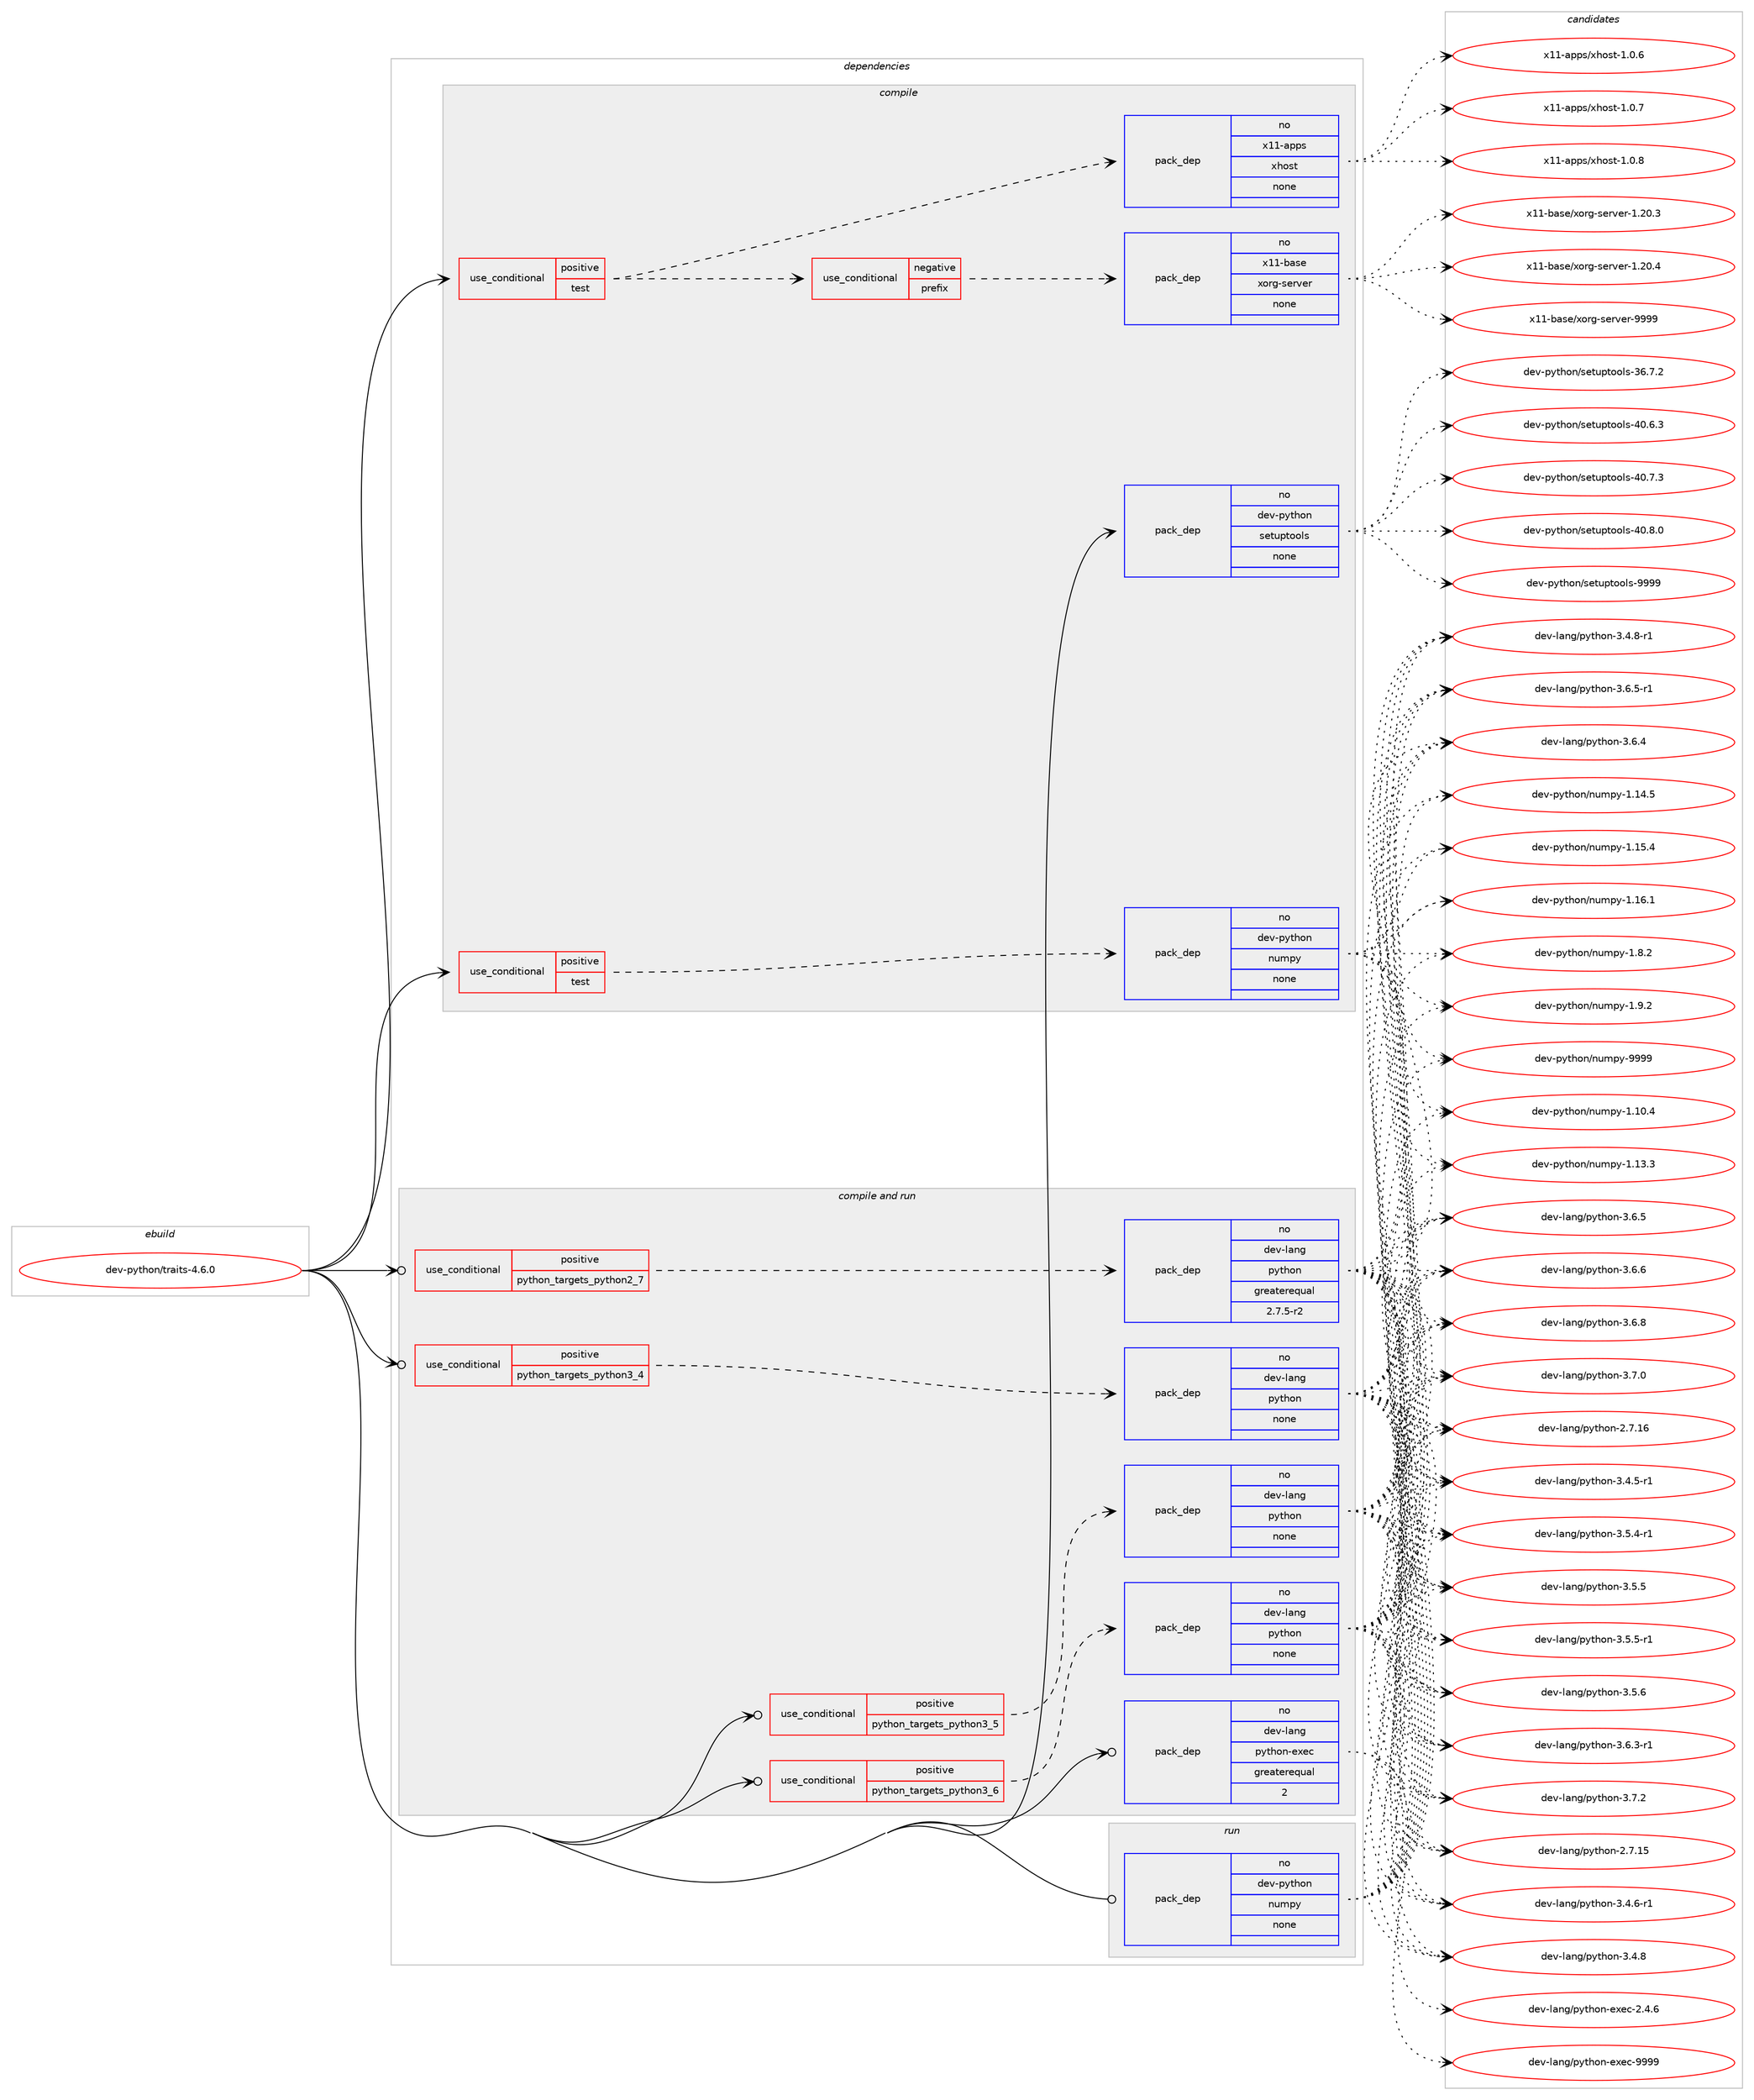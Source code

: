 digraph prolog {

# *************
# Graph options
# *************

newrank=true;
concentrate=true;
compound=true;
graph [rankdir=LR,fontname=Helvetica,fontsize=10,ranksep=1.5];#, ranksep=2.5, nodesep=0.2];
edge  [arrowhead=vee];
node  [fontname=Helvetica,fontsize=10];

# **********
# The ebuild
# **********

subgraph cluster_leftcol {
color=gray;
rank=same;
label=<<i>ebuild</i>>;
id [label="dev-python/traits-4.6.0", color=red, width=4, href="../dev-python/traits-4.6.0.svg"];
}

# ****************
# The dependencies
# ****************

subgraph cluster_midcol {
color=gray;
label=<<i>dependencies</i>>;
subgraph cluster_compile {
fillcolor="#eeeeee";
style=filled;
label=<<i>compile</i>>;
subgraph cond385930 {
dependency1445121 [label=<<TABLE BORDER="0" CELLBORDER="1" CELLSPACING="0" CELLPADDING="4"><TR><TD ROWSPAN="3" CELLPADDING="10">use_conditional</TD></TR><TR><TD>positive</TD></TR><TR><TD>test</TD></TR></TABLE>>, shape=none, color=red];
subgraph cond385931 {
dependency1445122 [label=<<TABLE BORDER="0" CELLBORDER="1" CELLSPACING="0" CELLPADDING="4"><TR><TD ROWSPAN="3" CELLPADDING="10">use_conditional</TD></TR><TR><TD>negative</TD></TR><TR><TD>prefix</TD></TR></TABLE>>, shape=none, color=red];
subgraph pack1035828 {
dependency1445123 [label=<<TABLE BORDER="0" CELLBORDER="1" CELLSPACING="0" CELLPADDING="4" WIDTH="220"><TR><TD ROWSPAN="6" CELLPADDING="30">pack_dep</TD></TR><TR><TD WIDTH="110">no</TD></TR><TR><TD>x11-base</TD></TR><TR><TD>xorg-server</TD></TR><TR><TD>none</TD></TR><TR><TD></TD></TR></TABLE>>, shape=none, color=blue];
}
dependency1445122:e -> dependency1445123:w [weight=20,style="dashed",arrowhead="vee"];
}
dependency1445121:e -> dependency1445122:w [weight=20,style="dashed",arrowhead="vee"];
subgraph pack1035829 {
dependency1445124 [label=<<TABLE BORDER="0" CELLBORDER="1" CELLSPACING="0" CELLPADDING="4" WIDTH="220"><TR><TD ROWSPAN="6" CELLPADDING="30">pack_dep</TD></TR><TR><TD WIDTH="110">no</TD></TR><TR><TD>x11-apps</TD></TR><TR><TD>xhost</TD></TR><TR><TD>none</TD></TR><TR><TD></TD></TR></TABLE>>, shape=none, color=blue];
}
dependency1445121:e -> dependency1445124:w [weight=20,style="dashed",arrowhead="vee"];
}
id:e -> dependency1445121:w [weight=20,style="solid",arrowhead="vee"];
subgraph cond385932 {
dependency1445125 [label=<<TABLE BORDER="0" CELLBORDER="1" CELLSPACING="0" CELLPADDING="4"><TR><TD ROWSPAN="3" CELLPADDING="10">use_conditional</TD></TR><TR><TD>positive</TD></TR><TR><TD>test</TD></TR></TABLE>>, shape=none, color=red];
subgraph pack1035830 {
dependency1445126 [label=<<TABLE BORDER="0" CELLBORDER="1" CELLSPACING="0" CELLPADDING="4" WIDTH="220"><TR><TD ROWSPAN="6" CELLPADDING="30">pack_dep</TD></TR><TR><TD WIDTH="110">no</TD></TR><TR><TD>dev-python</TD></TR><TR><TD>numpy</TD></TR><TR><TD>none</TD></TR><TR><TD></TD></TR></TABLE>>, shape=none, color=blue];
}
dependency1445125:e -> dependency1445126:w [weight=20,style="dashed",arrowhead="vee"];
}
id:e -> dependency1445125:w [weight=20,style="solid",arrowhead="vee"];
subgraph pack1035831 {
dependency1445127 [label=<<TABLE BORDER="0" CELLBORDER="1" CELLSPACING="0" CELLPADDING="4" WIDTH="220"><TR><TD ROWSPAN="6" CELLPADDING="30">pack_dep</TD></TR><TR><TD WIDTH="110">no</TD></TR><TR><TD>dev-python</TD></TR><TR><TD>setuptools</TD></TR><TR><TD>none</TD></TR><TR><TD></TD></TR></TABLE>>, shape=none, color=blue];
}
id:e -> dependency1445127:w [weight=20,style="solid",arrowhead="vee"];
}
subgraph cluster_compileandrun {
fillcolor="#eeeeee";
style=filled;
label=<<i>compile and run</i>>;
subgraph cond385933 {
dependency1445128 [label=<<TABLE BORDER="0" CELLBORDER="1" CELLSPACING="0" CELLPADDING="4"><TR><TD ROWSPAN="3" CELLPADDING="10">use_conditional</TD></TR><TR><TD>positive</TD></TR><TR><TD>python_targets_python2_7</TD></TR></TABLE>>, shape=none, color=red];
subgraph pack1035832 {
dependency1445129 [label=<<TABLE BORDER="0" CELLBORDER="1" CELLSPACING="0" CELLPADDING="4" WIDTH="220"><TR><TD ROWSPAN="6" CELLPADDING="30">pack_dep</TD></TR><TR><TD WIDTH="110">no</TD></TR><TR><TD>dev-lang</TD></TR><TR><TD>python</TD></TR><TR><TD>greaterequal</TD></TR><TR><TD>2.7.5-r2</TD></TR></TABLE>>, shape=none, color=blue];
}
dependency1445128:e -> dependency1445129:w [weight=20,style="dashed",arrowhead="vee"];
}
id:e -> dependency1445128:w [weight=20,style="solid",arrowhead="odotvee"];
subgraph cond385934 {
dependency1445130 [label=<<TABLE BORDER="0" CELLBORDER="1" CELLSPACING="0" CELLPADDING="4"><TR><TD ROWSPAN="3" CELLPADDING="10">use_conditional</TD></TR><TR><TD>positive</TD></TR><TR><TD>python_targets_python3_4</TD></TR></TABLE>>, shape=none, color=red];
subgraph pack1035833 {
dependency1445131 [label=<<TABLE BORDER="0" CELLBORDER="1" CELLSPACING="0" CELLPADDING="4" WIDTH="220"><TR><TD ROWSPAN="6" CELLPADDING="30">pack_dep</TD></TR><TR><TD WIDTH="110">no</TD></TR><TR><TD>dev-lang</TD></TR><TR><TD>python</TD></TR><TR><TD>none</TD></TR><TR><TD></TD></TR></TABLE>>, shape=none, color=blue];
}
dependency1445130:e -> dependency1445131:w [weight=20,style="dashed",arrowhead="vee"];
}
id:e -> dependency1445130:w [weight=20,style="solid",arrowhead="odotvee"];
subgraph cond385935 {
dependency1445132 [label=<<TABLE BORDER="0" CELLBORDER="1" CELLSPACING="0" CELLPADDING="4"><TR><TD ROWSPAN="3" CELLPADDING="10">use_conditional</TD></TR><TR><TD>positive</TD></TR><TR><TD>python_targets_python3_5</TD></TR></TABLE>>, shape=none, color=red];
subgraph pack1035834 {
dependency1445133 [label=<<TABLE BORDER="0" CELLBORDER="1" CELLSPACING="0" CELLPADDING="4" WIDTH="220"><TR><TD ROWSPAN="6" CELLPADDING="30">pack_dep</TD></TR><TR><TD WIDTH="110">no</TD></TR><TR><TD>dev-lang</TD></TR><TR><TD>python</TD></TR><TR><TD>none</TD></TR><TR><TD></TD></TR></TABLE>>, shape=none, color=blue];
}
dependency1445132:e -> dependency1445133:w [weight=20,style="dashed",arrowhead="vee"];
}
id:e -> dependency1445132:w [weight=20,style="solid",arrowhead="odotvee"];
subgraph cond385936 {
dependency1445134 [label=<<TABLE BORDER="0" CELLBORDER="1" CELLSPACING="0" CELLPADDING="4"><TR><TD ROWSPAN="3" CELLPADDING="10">use_conditional</TD></TR><TR><TD>positive</TD></TR><TR><TD>python_targets_python3_6</TD></TR></TABLE>>, shape=none, color=red];
subgraph pack1035835 {
dependency1445135 [label=<<TABLE BORDER="0" CELLBORDER="1" CELLSPACING="0" CELLPADDING="4" WIDTH="220"><TR><TD ROWSPAN="6" CELLPADDING="30">pack_dep</TD></TR><TR><TD WIDTH="110">no</TD></TR><TR><TD>dev-lang</TD></TR><TR><TD>python</TD></TR><TR><TD>none</TD></TR><TR><TD></TD></TR></TABLE>>, shape=none, color=blue];
}
dependency1445134:e -> dependency1445135:w [weight=20,style="dashed",arrowhead="vee"];
}
id:e -> dependency1445134:w [weight=20,style="solid",arrowhead="odotvee"];
subgraph pack1035836 {
dependency1445136 [label=<<TABLE BORDER="0" CELLBORDER="1" CELLSPACING="0" CELLPADDING="4" WIDTH="220"><TR><TD ROWSPAN="6" CELLPADDING="30">pack_dep</TD></TR><TR><TD WIDTH="110">no</TD></TR><TR><TD>dev-lang</TD></TR><TR><TD>python-exec</TD></TR><TR><TD>greaterequal</TD></TR><TR><TD>2</TD></TR></TABLE>>, shape=none, color=blue];
}
id:e -> dependency1445136:w [weight=20,style="solid",arrowhead="odotvee"];
}
subgraph cluster_run {
fillcolor="#eeeeee";
style=filled;
label=<<i>run</i>>;
subgraph pack1035837 {
dependency1445137 [label=<<TABLE BORDER="0" CELLBORDER="1" CELLSPACING="0" CELLPADDING="4" WIDTH="220"><TR><TD ROWSPAN="6" CELLPADDING="30">pack_dep</TD></TR><TR><TD WIDTH="110">no</TD></TR><TR><TD>dev-python</TD></TR><TR><TD>numpy</TD></TR><TR><TD>none</TD></TR><TR><TD></TD></TR></TABLE>>, shape=none, color=blue];
}
id:e -> dependency1445137:w [weight=20,style="solid",arrowhead="odot"];
}
}

# **************
# The candidates
# **************

subgraph cluster_choices {
rank=same;
color=gray;
label=<<i>candidates</i>>;

subgraph choice1035828 {
color=black;
nodesep=1;
choice1204949459897115101471201111141034511510111411810111445494650484651 [label="x11-base/xorg-server-1.20.3", color=red, width=4,href="../x11-base/xorg-server-1.20.3.svg"];
choice1204949459897115101471201111141034511510111411810111445494650484652 [label="x11-base/xorg-server-1.20.4", color=red, width=4,href="../x11-base/xorg-server-1.20.4.svg"];
choice120494945989711510147120111114103451151011141181011144557575757 [label="x11-base/xorg-server-9999", color=red, width=4,href="../x11-base/xorg-server-9999.svg"];
dependency1445123:e -> choice1204949459897115101471201111141034511510111411810111445494650484651:w [style=dotted,weight="100"];
dependency1445123:e -> choice1204949459897115101471201111141034511510111411810111445494650484652:w [style=dotted,weight="100"];
dependency1445123:e -> choice120494945989711510147120111114103451151011141181011144557575757:w [style=dotted,weight="100"];
}
subgraph choice1035829 {
color=black;
nodesep=1;
choice1204949459711211211547120104111115116454946484654 [label="x11-apps/xhost-1.0.6", color=red, width=4,href="../x11-apps/xhost-1.0.6.svg"];
choice1204949459711211211547120104111115116454946484655 [label="x11-apps/xhost-1.0.7", color=red, width=4,href="../x11-apps/xhost-1.0.7.svg"];
choice1204949459711211211547120104111115116454946484656 [label="x11-apps/xhost-1.0.8", color=red, width=4,href="../x11-apps/xhost-1.0.8.svg"];
dependency1445124:e -> choice1204949459711211211547120104111115116454946484654:w [style=dotted,weight="100"];
dependency1445124:e -> choice1204949459711211211547120104111115116454946484655:w [style=dotted,weight="100"];
dependency1445124:e -> choice1204949459711211211547120104111115116454946484656:w [style=dotted,weight="100"];
}
subgraph choice1035830 {
color=black;
nodesep=1;
choice100101118451121211161041111104711011710911212145494649484652 [label="dev-python/numpy-1.10.4", color=red, width=4,href="../dev-python/numpy-1.10.4.svg"];
choice100101118451121211161041111104711011710911212145494649514651 [label="dev-python/numpy-1.13.3", color=red, width=4,href="../dev-python/numpy-1.13.3.svg"];
choice100101118451121211161041111104711011710911212145494649524653 [label="dev-python/numpy-1.14.5", color=red, width=4,href="../dev-python/numpy-1.14.5.svg"];
choice100101118451121211161041111104711011710911212145494649534652 [label="dev-python/numpy-1.15.4", color=red, width=4,href="../dev-python/numpy-1.15.4.svg"];
choice100101118451121211161041111104711011710911212145494649544649 [label="dev-python/numpy-1.16.1", color=red, width=4,href="../dev-python/numpy-1.16.1.svg"];
choice1001011184511212111610411111047110117109112121454946564650 [label="dev-python/numpy-1.8.2", color=red, width=4,href="../dev-python/numpy-1.8.2.svg"];
choice1001011184511212111610411111047110117109112121454946574650 [label="dev-python/numpy-1.9.2", color=red, width=4,href="../dev-python/numpy-1.9.2.svg"];
choice10010111845112121116104111110471101171091121214557575757 [label="dev-python/numpy-9999", color=red, width=4,href="../dev-python/numpy-9999.svg"];
dependency1445126:e -> choice100101118451121211161041111104711011710911212145494649484652:w [style=dotted,weight="100"];
dependency1445126:e -> choice100101118451121211161041111104711011710911212145494649514651:w [style=dotted,weight="100"];
dependency1445126:e -> choice100101118451121211161041111104711011710911212145494649524653:w [style=dotted,weight="100"];
dependency1445126:e -> choice100101118451121211161041111104711011710911212145494649534652:w [style=dotted,weight="100"];
dependency1445126:e -> choice100101118451121211161041111104711011710911212145494649544649:w [style=dotted,weight="100"];
dependency1445126:e -> choice1001011184511212111610411111047110117109112121454946564650:w [style=dotted,weight="100"];
dependency1445126:e -> choice1001011184511212111610411111047110117109112121454946574650:w [style=dotted,weight="100"];
dependency1445126:e -> choice10010111845112121116104111110471101171091121214557575757:w [style=dotted,weight="100"];
}
subgraph choice1035831 {
color=black;
nodesep=1;
choice100101118451121211161041111104711510111611711211611111110811545515446554650 [label="dev-python/setuptools-36.7.2", color=red, width=4,href="../dev-python/setuptools-36.7.2.svg"];
choice100101118451121211161041111104711510111611711211611111110811545524846544651 [label="dev-python/setuptools-40.6.3", color=red, width=4,href="../dev-python/setuptools-40.6.3.svg"];
choice100101118451121211161041111104711510111611711211611111110811545524846554651 [label="dev-python/setuptools-40.7.3", color=red, width=4,href="../dev-python/setuptools-40.7.3.svg"];
choice100101118451121211161041111104711510111611711211611111110811545524846564648 [label="dev-python/setuptools-40.8.0", color=red, width=4,href="../dev-python/setuptools-40.8.0.svg"];
choice10010111845112121116104111110471151011161171121161111111081154557575757 [label="dev-python/setuptools-9999", color=red, width=4,href="../dev-python/setuptools-9999.svg"];
dependency1445127:e -> choice100101118451121211161041111104711510111611711211611111110811545515446554650:w [style=dotted,weight="100"];
dependency1445127:e -> choice100101118451121211161041111104711510111611711211611111110811545524846544651:w [style=dotted,weight="100"];
dependency1445127:e -> choice100101118451121211161041111104711510111611711211611111110811545524846554651:w [style=dotted,weight="100"];
dependency1445127:e -> choice100101118451121211161041111104711510111611711211611111110811545524846564648:w [style=dotted,weight="100"];
dependency1445127:e -> choice10010111845112121116104111110471151011161171121161111111081154557575757:w [style=dotted,weight="100"];
}
subgraph choice1035832 {
color=black;
nodesep=1;
choice10010111845108971101034711212111610411111045504655464953 [label="dev-lang/python-2.7.15", color=red, width=4,href="../dev-lang/python-2.7.15.svg"];
choice10010111845108971101034711212111610411111045504655464954 [label="dev-lang/python-2.7.16", color=red, width=4,href="../dev-lang/python-2.7.16.svg"];
choice1001011184510897110103471121211161041111104551465246534511449 [label="dev-lang/python-3.4.5-r1", color=red, width=4,href="../dev-lang/python-3.4.5-r1.svg"];
choice1001011184510897110103471121211161041111104551465246544511449 [label="dev-lang/python-3.4.6-r1", color=red, width=4,href="../dev-lang/python-3.4.6-r1.svg"];
choice100101118451089711010347112121116104111110455146524656 [label="dev-lang/python-3.4.8", color=red, width=4,href="../dev-lang/python-3.4.8.svg"];
choice1001011184510897110103471121211161041111104551465246564511449 [label="dev-lang/python-3.4.8-r1", color=red, width=4,href="../dev-lang/python-3.4.8-r1.svg"];
choice1001011184510897110103471121211161041111104551465346524511449 [label="dev-lang/python-3.5.4-r1", color=red, width=4,href="../dev-lang/python-3.5.4-r1.svg"];
choice100101118451089711010347112121116104111110455146534653 [label="dev-lang/python-3.5.5", color=red, width=4,href="../dev-lang/python-3.5.5.svg"];
choice1001011184510897110103471121211161041111104551465346534511449 [label="dev-lang/python-3.5.5-r1", color=red, width=4,href="../dev-lang/python-3.5.5-r1.svg"];
choice100101118451089711010347112121116104111110455146534654 [label="dev-lang/python-3.5.6", color=red, width=4,href="../dev-lang/python-3.5.6.svg"];
choice1001011184510897110103471121211161041111104551465446514511449 [label="dev-lang/python-3.6.3-r1", color=red, width=4,href="../dev-lang/python-3.6.3-r1.svg"];
choice100101118451089711010347112121116104111110455146544652 [label="dev-lang/python-3.6.4", color=red, width=4,href="../dev-lang/python-3.6.4.svg"];
choice100101118451089711010347112121116104111110455146544653 [label="dev-lang/python-3.6.5", color=red, width=4,href="../dev-lang/python-3.6.5.svg"];
choice1001011184510897110103471121211161041111104551465446534511449 [label="dev-lang/python-3.6.5-r1", color=red, width=4,href="../dev-lang/python-3.6.5-r1.svg"];
choice100101118451089711010347112121116104111110455146544654 [label="dev-lang/python-3.6.6", color=red, width=4,href="../dev-lang/python-3.6.6.svg"];
choice100101118451089711010347112121116104111110455146544656 [label="dev-lang/python-3.6.8", color=red, width=4,href="../dev-lang/python-3.6.8.svg"];
choice100101118451089711010347112121116104111110455146554648 [label="dev-lang/python-3.7.0", color=red, width=4,href="../dev-lang/python-3.7.0.svg"];
choice100101118451089711010347112121116104111110455146554650 [label="dev-lang/python-3.7.2", color=red, width=4,href="../dev-lang/python-3.7.2.svg"];
dependency1445129:e -> choice10010111845108971101034711212111610411111045504655464953:w [style=dotted,weight="100"];
dependency1445129:e -> choice10010111845108971101034711212111610411111045504655464954:w [style=dotted,weight="100"];
dependency1445129:e -> choice1001011184510897110103471121211161041111104551465246534511449:w [style=dotted,weight="100"];
dependency1445129:e -> choice1001011184510897110103471121211161041111104551465246544511449:w [style=dotted,weight="100"];
dependency1445129:e -> choice100101118451089711010347112121116104111110455146524656:w [style=dotted,weight="100"];
dependency1445129:e -> choice1001011184510897110103471121211161041111104551465246564511449:w [style=dotted,weight="100"];
dependency1445129:e -> choice1001011184510897110103471121211161041111104551465346524511449:w [style=dotted,weight="100"];
dependency1445129:e -> choice100101118451089711010347112121116104111110455146534653:w [style=dotted,weight="100"];
dependency1445129:e -> choice1001011184510897110103471121211161041111104551465346534511449:w [style=dotted,weight="100"];
dependency1445129:e -> choice100101118451089711010347112121116104111110455146534654:w [style=dotted,weight="100"];
dependency1445129:e -> choice1001011184510897110103471121211161041111104551465446514511449:w [style=dotted,weight="100"];
dependency1445129:e -> choice100101118451089711010347112121116104111110455146544652:w [style=dotted,weight="100"];
dependency1445129:e -> choice100101118451089711010347112121116104111110455146544653:w [style=dotted,weight="100"];
dependency1445129:e -> choice1001011184510897110103471121211161041111104551465446534511449:w [style=dotted,weight="100"];
dependency1445129:e -> choice100101118451089711010347112121116104111110455146544654:w [style=dotted,weight="100"];
dependency1445129:e -> choice100101118451089711010347112121116104111110455146544656:w [style=dotted,weight="100"];
dependency1445129:e -> choice100101118451089711010347112121116104111110455146554648:w [style=dotted,weight="100"];
dependency1445129:e -> choice100101118451089711010347112121116104111110455146554650:w [style=dotted,weight="100"];
}
subgraph choice1035833 {
color=black;
nodesep=1;
choice10010111845108971101034711212111610411111045504655464953 [label="dev-lang/python-2.7.15", color=red, width=4,href="../dev-lang/python-2.7.15.svg"];
choice10010111845108971101034711212111610411111045504655464954 [label="dev-lang/python-2.7.16", color=red, width=4,href="../dev-lang/python-2.7.16.svg"];
choice1001011184510897110103471121211161041111104551465246534511449 [label="dev-lang/python-3.4.5-r1", color=red, width=4,href="../dev-lang/python-3.4.5-r1.svg"];
choice1001011184510897110103471121211161041111104551465246544511449 [label="dev-lang/python-3.4.6-r1", color=red, width=4,href="../dev-lang/python-3.4.6-r1.svg"];
choice100101118451089711010347112121116104111110455146524656 [label="dev-lang/python-3.4.8", color=red, width=4,href="../dev-lang/python-3.4.8.svg"];
choice1001011184510897110103471121211161041111104551465246564511449 [label="dev-lang/python-3.4.8-r1", color=red, width=4,href="../dev-lang/python-3.4.8-r1.svg"];
choice1001011184510897110103471121211161041111104551465346524511449 [label="dev-lang/python-3.5.4-r1", color=red, width=4,href="../dev-lang/python-3.5.4-r1.svg"];
choice100101118451089711010347112121116104111110455146534653 [label="dev-lang/python-3.5.5", color=red, width=4,href="../dev-lang/python-3.5.5.svg"];
choice1001011184510897110103471121211161041111104551465346534511449 [label="dev-lang/python-3.5.5-r1", color=red, width=4,href="../dev-lang/python-3.5.5-r1.svg"];
choice100101118451089711010347112121116104111110455146534654 [label="dev-lang/python-3.5.6", color=red, width=4,href="../dev-lang/python-3.5.6.svg"];
choice1001011184510897110103471121211161041111104551465446514511449 [label="dev-lang/python-3.6.3-r1", color=red, width=4,href="../dev-lang/python-3.6.3-r1.svg"];
choice100101118451089711010347112121116104111110455146544652 [label="dev-lang/python-3.6.4", color=red, width=4,href="../dev-lang/python-3.6.4.svg"];
choice100101118451089711010347112121116104111110455146544653 [label="dev-lang/python-3.6.5", color=red, width=4,href="../dev-lang/python-3.6.5.svg"];
choice1001011184510897110103471121211161041111104551465446534511449 [label="dev-lang/python-3.6.5-r1", color=red, width=4,href="../dev-lang/python-3.6.5-r1.svg"];
choice100101118451089711010347112121116104111110455146544654 [label="dev-lang/python-3.6.6", color=red, width=4,href="../dev-lang/python-3.6.6.svg"];
choice100101118451089711010347112121116104111110455146544656 [label="dev-lang/python-3.6.8", color=red, width=4,href="../dev-lang/python-3.6.8.svg"];
choice100101118451089711010347112121116104111110455146554648 [label="dev-lang/python-3.7.0", color=red, width=4,href="../dev-lang/python-3.7.0.svg"];
choice100101118451089711010347112121116104111110455146554650 [label="dev-lang/python-3.7.2", color=red, width=4,href="../dev-lang/python-3.7.2.svg"];
dependency1445131:e -> choice10010111845108971101034711212111610411111045504655464953:w [style=dotted,weight="100"];
dependency1445131:e -> choice10010111845108971101034711212111610411111045504655464954:w [style=dotted,weight="100"];
dependency1445131:e -> choice1001011184510897110103471121211161041111104551465246534511449:w [style=dotted,weight="100"];
dependency1445131:e -> choice1001011184510897110103471121211161041111104551465246544511449:w [style=dotted,weight="100"];
dependency1445131:e -> choice100101118451089711010347112121116104111110455146524656:w [style=dotted,weight="100"];
dependency1445131:e -> choice1001011184510897110103471121211161041111104551465246564511449:w [style=dotted,weight="100"];
dependency1445131:e -> choice1001011184510897110103471121211161041111104551465346524511449:w [style=dotted,weight="100"];
dependency1445131:e -> choice100101118451089711010347112121116104111110455146534653:w [style=dotted,weight="100"];
dependency1445131:e -> choice1001011184510897110103471121211161041111104551465346534511449:w [style=dotted,weight="100"];
dependency1445131:e -> choice100101118451089711010347112121116104111110455146534654:w [style=dotted,weight="100"];
dependency1445131:e -> choice1001011184510897110103471121211161041111104551465446514511449:w [style=dotted,weight="100"];
dependency1445131:e -> choice100101118451089711010347112121116104111110455146544652:w [style=dotted,weight="100"];
dependency1445131:e -> choice100101118451089711010347112121116104111110455146544653:w [style=dotted,weight="100"];
dependency1445131:e -> choice1001011184510897110103471121211161041111104551465446534511449:w [style=dotted,weight="100"];
dependency1445131:e -> choice100101118451089711010347112121116104111110455146544654:w [style=dotted,weight="100"];
dependency1445131:e -> choice100101118451089711010347112121116104111110455146544656:w [style=dotted,weight="100"];
dependency1445131:e -> choice100101118451089711010347112121116104111110455146554648:w [style=dotted,weight="100"];
dependency1445131:e -> choice100101118451089711010347112121116104111110455146554650:w [style=dotted,weight="100"];
}
subgraph choice1035834 {
color=black;
nodesep=1;
choice10010111845108971101034711212111610411111045504655464953 [label="dev-lang/python-2.7.15", color=red, width=4,href="../dev-lang/python-2.7.15.svg"];
choice10010111845108971101034711212111610411111045504655464954 [label="dev-lang/python-2.7.16", color=red, width=4,href="../dev-lang/python-2.7.16.svg"];
choice1001011184510897110103471121211161041111104551465246534511449 [label="dev-lang/python-3.4.5-r1", color=red, width=4,href="../dev-lang/python-3.4.5-r1.svg"];
choice1001011184510897110103471121211161041111104551465246544511449 [label="dev-lang/python-3.4.6-r1", color=red, width=4,href="../dev-lang/python-3.4.6-r1.svg"];
choice100101118451089711010347112121116104111110455146524656 [label="dev-lang/python-3.4.8", color=red, width=4,href="../dev-lang/python-3.4.8.svg"];
choice1001011184510897110103471121211161041111104551465246564511449 [label="dev-lang/python-3.4.8-r1", color=red, width=4,href="../dev-lang/python-3.4.8-r1.svg"];
choice1001011184510897110103471121211161041111104551465346524511449 [label="dev-lang/python-3.5.4-r1", color=red, width=4,href="../dev-lang/python-3.5.4-r1.svg"];
choice100101118451089711010347112121116104111110455146534653 [label="dev-lang/python-3.5.5", color=red, width=4,href="../dev-lang/python-3.5.5.svg"];
choice1001011184510897110103471121211161041111104551465346534511449 [label="dev-lang/python-3.5.5-r1", color=red, width=4,href="../dev-lang/python-3.5.5-r1.svg"];
choice100101118451089711010347112121116104111110455146534654 [label="dev-lang/python-3.5.6", color=red, width=4,href="../dev-lang/python-3.5.6.svg"];
choice1001011184510897110103471121211161041111104551465446514511449 [label="dev-lang/python-3.6.3-r1", color=red, width=4,href="../dev-lang/python-3.6.3-r1.svg"];
choice100101118451089711010347112121116104111110455146544652 [label="dev-lang/python-3.6.4", color=red, width=4,href="../dev-lang/python-3.6.4.svg"];
choice100101118451089711010347112121116104111110455146544653 [label="dev-lang/python-3.6.5", color=red, width=4,href="../dev-lang/python-3.6.5.svg"];
choice1001011184510897110103471121211161041111104551465446534511449 [label="dev-lang/python-3.6.5-r1", color=red, width=4,href="../dev-lang/python-3.6.5-r1.svg"];
choice100101118451089711010347112121116104111110455146544654 [label="dev-lang/python-3.6.6", color=red, width=4,href="../dev-lang/python-3.6.6.svg"];
choice100101118451089711010347112121116104111110455146544656 [label="dev-lang/python-3.6.8", color=red, width=4,href="../dev-lang/python-3.6.8.svg"];
choice100101118451089711010347112121116104111110455146554648 [label="dev-lang/python-3.7.0", color=red, width=4,href="../dev-lang/python-3.7.0.svg"];
choice100101118451089711010347112121116104111110455146554650 [label="dev-lang/python-3.7.2", color=red, width=4,href="../dev-lang/python-3.7.2.svg"];
dependency1445133:e -> choice10010111845108971101034711212111610411111045504655464953:w [style=dotted,weight="100"];
dependency1445133:e -> choice10010111845108971101034711212111610411111045504655464954:w [style=dotted,weight="100"];
dependency1445133:e -> choice1001011184510897110103471121211161041111104551465246534511449:w [style=dotted,weight="100"];
dependency1445133:e -> choice1001011184510897110103471121211161041111104551465246544511449:w [style=dotted,weight="100"];
dependency1445133:e -> choice100101118451089711010347112121116104111110455146524656:w [style=dotted,weight="100"];
dependency1445133:e -> choice1001011184510897110103471121211161041111104551465246564511449:w [style=dotted,weight="100"];
dependency1445133:e -> choice1001011184510897110103471121211161041111104551465346524511449:w [style=dotted,weight="100"];
dependency1445133:e -> choice100101118451089711010347112121116104111110455146534653:w [style=dotted,weight="100"];
dependency1445133:e -> choice1001011184510897110103471121211161041111104551465346534511449:w [style=dotted,weight="100"];
dependency1445133:e -> choice100101118451089711010347112121116104111110455146534654:w [style=dotted,weight="100"];
dependency1445133:e -> choice1001011184510897110103471121211161041111104551465446514511449:w [style=dotted,weight="100"];
dependency1445133:e -> choice100101118451089711010347112121116104111110455146544652:w [style=dotted,weight="100"];
dependency1445133:e -> choice100101118451089711010347112121116104111110455146544653:w [style=dotted,weight="100"];
dependency1445133:e -> choice1001011184510897110103471121211161041111104551465446534511449:w [style=dotted,weight="100"];
dependency1445133:e -> choice100101118451089711010347112121116104111110455146544654:w [style=dotted,weight="100"];
dependency1445133:e -> choice100101118451089711010347112121116104111110455146544656:w [style=dotted,weight="100"];
dependency1445133:e -> choice100101118451089711010347112121116104111110455146554648:w [style=dotted,weight="100"];
dependency1445133:e -> choice100101118451089711010347112121116104111110455146554650:w [style=dotted,weight="100"];
}
subgraph choice1035835 {
color=black;
nodesep=1;
choice10010111845108971101034711212111610411111045504655464953 [label="dev-lang/python-2.7.15", color=red, width=4,href="../dev-lang/python-2.7.15.svg"];
choice10010111845108971101034711212111610411111045504655464954 [label="dev-lang/python-2.7.16", color=red, width=4,href="../dev-lang/python-2.7.16.svg"];
choice1001011184510897110103471121211161041111104551465246534511449 [label="dev-lang/python-3.4.5-r1", color=red, width=4,href="../dev-lang/python-3.4.5-r1.svg"];
choice1001011184510897110103471121211161041111104551465246544511449 [label="dev-lang/python-3.4.6-r1", color=red, width=4,href="../dev-lang/python-3.4.6-r1.svg"];
choice100101118451089711010347112121116104111110455146524656 [label="dev-lang/python-3.4.8", color=red, width=4,href="../dev-lang/python-3.4.8.svg"];
choice1001011184510897110103471121211161041111104551465246564511449 [label="dev-lang/python-3.4.8-r1", color=red, width=4,href="../dev-lang/python-3.4.8-r1.svg"];
choice1001011184510897110103471121211161041111104551465346524511449 [label="dev-lang/python-3.5.4-r1", color=red, width=4,href="../dev-lang/python-3.5.4-r1.svg"];
choice100101118451089711010347112121116104111110455146534653 [label="dev-lang/python-3.5.5", color=red, width=4,href="../dev-lang/python-3.5.5.svg"];
choice1001011184510897110103471121211161041111104551465346534511449 [label="dev-lang/python-3.5.5-r1", color=red, width=4,href="../dev-lang/python-3.5.5-r1.svg"];
choice100101118451089711010347112121116104111110455146534654 [label="dev-lang/python-3.5.6", color=red, width=4,href="../dev-lang/python-3.5.6.svg"];
choice1001011184510897110103471121211161041111104551465446514511449 [label="dev-lang/python-3.6.3-r1", color=red, width=4,href="../dev-lang/python-3.6.3-r1.svg"];
choice100101118451089711010347112121116104111110455146544652 [label="dev-lang/python-3.6.4", color=red, width=4,href="../dev-lang/python-3.6.4.svg"];
choice100101118451089711010347112121116104111110455146544653 [label="dev-lang/python-3.6.5", color=red, width=4,href="../dev-lang/python-3.6.5.svg"];
choice1001011184510897110103471121211161041111104551465446534511449 [label="dev-lang/python-3.6.5-r1", color=red, width=4,href="../dev-lang/python-3.6.5-r1.svg"];
choice100101118451089711010347112121116104111110455146544654 [label="dev-lang/python-3.6.6", color=red, width=4,href="../dev-lang/python-3.6.6.svg"];
choice100101118451089711010347112121116104111110455146544656 [label="dev-lang/python-3.6.8", color=red, width=4,href="../dev-lang/python-3.6.8.svg"];
choice100101118451089711010347112121116104111110455146554648 [label="dev-lang/python-3.7.0", color=red, width=4,href="../dev-lang/python-3.7.0.svg"];
choice100101118451089711010347112121116104111110455146554650 [label="dev-lang/python-3.7.2", color=red, width=4,href="../dev-lang/python-3.7.2.svg"];
dependency1445135:e -> choice10010111845108971101034711212111610411111045504655464953:w [style=dotted,weight="100"];
dependency1445135:e -> choice10010111845108971101034711212111610411111045504655464954:w [style=dotted,weight="100"];
dependency1445135:e -> choice1001011184510897110103471121211161041111104551465246534511449:w [style=dotted,weight="100"];
dependency1445135:e -> choice1001011184510897110103471121211161041111104551465246544511449:w [style=dotted,weight="100"];
dependency1445135:e -> choice100101118451089711010347112121116104111110455146524656:w [style=dotted,weight="100"];
dependency1445135:e -> choice1001011184510897110103471121211161041111104551465246564511449:w [style=dotted,weight="100"];
dependency1445135:e -> choice1001011184510897110103471121211161041111104551465346524511449:w [style=dotted,weight="100"];
dependency1445135:e -> choice100101118451089711010347112121116104111110455146534653:w [style=dotted,weight="100"];
dependency1445135:e -> choice1001011184510897110103471121211161041111104551465346534511449:w [style=dotted,weight="100"];
dependency1445135:e -> choice100101118451089711010347112121116104111110455146534654:w [style=dotted,weight="100"];
dependency1445135:e -> choice1001011184510897110103471121211161041111104551465446514511449:w [style=dotted,weight="100"];
dependency1445135:e -> choice100101118451089711010347112121116104111110455146544652:w [style=dotted,weight="100"];
dependency1445135:e -> choice100101118451089711010347112121116104111110455146544653:w [style=dotted,weight="100"];
dependency1445135:e -> choice1001011184510897110103471121211161041111104551465446534511449:w [style=dotted,weight="100"];
dependency1445135:e -> choice100101118451089711010347112121116104111110455146544654:w [style=dotted,weight="100"];
dependency1445135:e -> choice100101118451089711010347112121116104111110455146544656:w [style=dotted,weight="100"];
dependency1445135:e -> choice100101118451089711010347112121116104111110455146554648:w [style=dotted,weight="100"];
dependency1445135:e -> choice100101118451089711010347112121116104111110455146554650:w [style=dotted,weight="100"];
}
subgraph choice1035836 {
color=black;
nodesep=1;
choice1001011184510897110103471121211161041111104510112010199455046524654 [label="dev-lang/python-exec-2.4.6", color=red, width=4,href="../dev-lang/python-exec-2.4.6.svg"];
choice10010111845108971101034711212111610411111045101120101994557575757 [label="dev-lang/python-exec-9999", color=red, width=4,href="../dev-lang/python-exec-9999.svg"];
dependency1445136:e -> choice1001011184510897110103471121211161041111104510112010199455046524654:w [style=dotted,weight="100"];
dependency1445136:e -> choice10010111845108971101034711212111610411111045101120101994557575757:w [style=dotted,weight="100"];
}
subgraph choice1035837 {
color=black;
nodesep=1;
choice100101118451121211161041111104711011710911212145494649484652 [label="dev-python/numpy-1.10.4", color=red, width=4,href="../dev-python/numpy-1.10.4.svg"];
choice100101118451121211161041111104711011710911212145494649514651 [label="dev-python/numpy-1.13.3", color=red, width=4,href="../dev-python/numpy-1.13.3.svg"];
choice100101118451121211161041111104711011710911212145494649524653 [label="dev-python/numpy-1.14.5", color=red, width=4,href="../dev-python/numpy-1.14.5.svg"];
choice100101118451121211161041111104711011710911212145494649534652 [label="dev-python/numpy-1.15.4", color=red, width=4,href="../dev-python/numpy-1.15.4.svg"];
choice100101118451121211161041111104711011710911212145494649544649 [label="dev-python/numpy-1.16.1", color=red, width=4,href="../dev-python/numpy-1.16.1.svg"];
choice1001011184511212111610411111047110117109112121454946564650 [label="dev-python/numpy-1.8.2", color=red, width=4,href="../dev-python/numpy-1.8.2.svg"];
choice1001011184511212111610411111047110117109112121454946574650 [label="dev-python/numpy-1.9.2", color=red, width=4,href="../dev-python/numpy-1.9.2.svg"];
choice10010111845112121116104111110471101171091121214557575757 [label="dev-python/numpy-9999", color=red, width=4,href="../dev-python/numpy-9999.svg"];
dependency1445137:e -> choice100101118451121211161041111104711011710911212145494649484652:w [style=dotted,weight="100"];
dependency1445137:e -> choice100101118451121211161041111104711011710911212145494649514651:w [style=dotted,weight="100"];
dependency1445137:e -> choice100101118451121211161041111104711011710911212145494649524653:w [style=dotted,weight="100"];
dependency1445137:e -> choice100101118451121211161041111104711011710911212145494649534652:w [style=dotted,weight="100"];
dependency1445137:e -> choice100101118451121211161041111104711011710911212145494649544649:w [style=dotted,weight="100"];
dependency1445137:e -> choice1001011184511212111610411111047110117109112121454946564650:w [style=dotted,weight="100"];
dependency1445137:e -> choice1001011184511212111610411111047110117109112121454946574650:w [style=dotted,weight="100"];
dependency1445137:e -> choice10010111845112121116104111110471101171091121214557575757:w [style=dotted,weight="100"];
}
}

}
